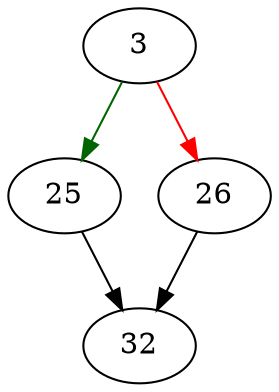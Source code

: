 strict digraph "sqlite3_bind_zeroblob64" {
	// Node definitions.
	3 [entry=true];
	25;
	26;
	32;

	// Edge definitions.
	3 -> 25 [
		color=darkgreen
		cond=true
	];
	3 -> 26 [
		color=red
		cond=false
	];
	25 -> 32;
	26 -> 32;
}
